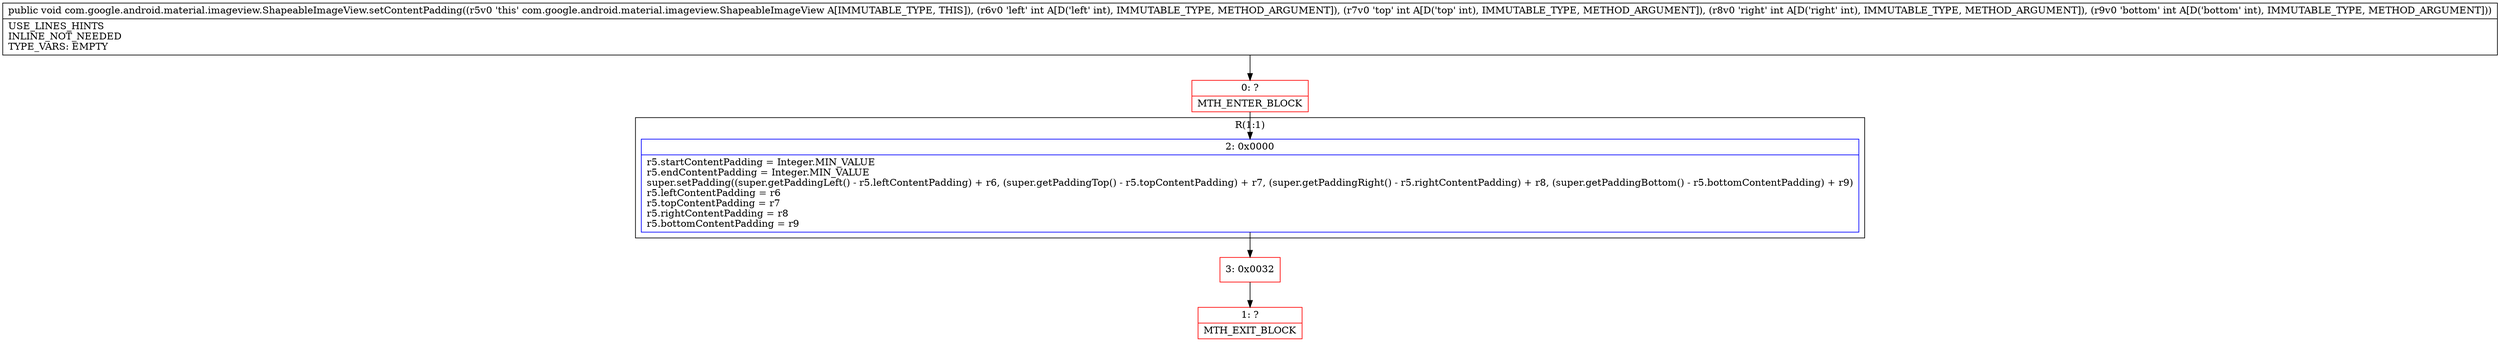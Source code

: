 digraph "CFG forcom.google.android.material.imageview.ShapeableImageView.setContentPadding(IIII)V" {
subgraph cluster_Region_1548844313 {
label = "R(1:1)";
node [shape=record,color=blue];
Node_2 [shape=record,label="{2\:\ 0x0000|r5.startContentPadding = Integer.MIN_VALUE\lr5.endContentPadding = Integer.MIN_VALUE\lsuper.setPadding((super.getPaddingLeft() \- r5.leftContentPadding) + r6, (super.getPaddingTop() \- r5.topContentPadding) + r7, (super.getPaddingRight() \- r5.rightContentPadding) + r8, (super.getPaddingBottom() \- r5.bottomContentPadding) + r9)\lr5.leftContentPadding = r6\lr5.topContentPadding = r7\lr5.rightContentPadding = r8\lr5.bottomContentPadding = r9\l}"];
}
Node_0 [shape=record,color=red,label="{0\:\ ?|MTH_ENTER_BLOCK\l}"];
Node_3 [shape=record,color=red,label="{3\:\ 0x0032}"];
Node_1 [shape=record,color=red,label="{1\:\ ?|MTH_EXIT_BLOCK\l}"];
MethodNode[shape=record,label="{public void com.google.android.material.imageview.ShapeableImageView.setContentPadding((r5v0 'this' com.google.android.material.imageview.ShapeableImageView A[IMMUTABLE_TYPE, THIS]), (r6v0 'left' int A[D('left' int), IMMUTABLE_TYPE, METHOD_ARGUMENT]), (r7v0 'top' int A[D('top' int), IMMUTABLE_TYPE, METHOD_ARGUMENT]), (r8v0 'right' int A[D('right' int), IMMUTABLE_TYPE, METHOD_ARGUMENT]), (r9v0 'bottom' int A[D('bottom' int), IMMUTABLE_TYPE, METHOD_ARGUMENT]))  | USE_LINES_HINTS\lINLINE_NOT_NEEDED\lTYPE_VARS: EMPTY\l}"];
MethodNode -> Node_0;Node_2 -> Node_3;
Node_0 -> Node_2;
Node_3 -> Node_1;
}

